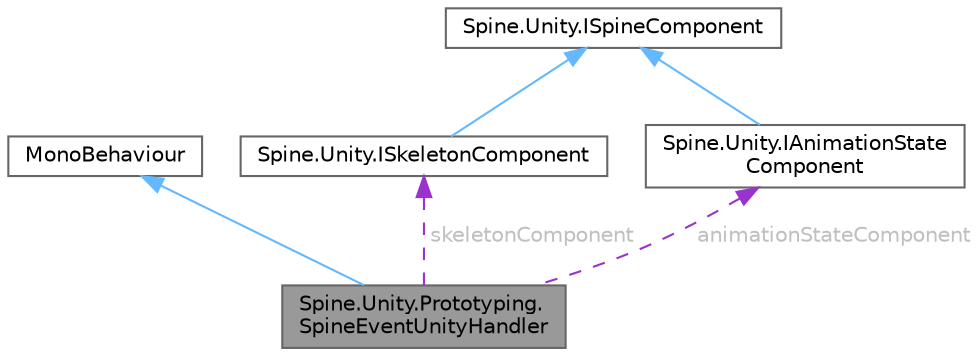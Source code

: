 digraph "Spine.Unity.Prototyping.SpineEventUnityHandler"
{
 // LATEX_PDF_SIZE
  bgcolor="transparent";
  edge [fontname=Helvetica,fontsize=10,labelfontname=Helvetica,labelfontsize=10];
  node [fontname=Helvetica,fontsize=10,shape=box,height=0.2,width=0.4];
  Node1 [id="Node000001",label="Spine.Unity.Prototyping.\lSpineEventUnityHandler",height=0.2,width=0.4,color="gray40", fillcolor="grey60", style="filled", fontcolor="black",tooltip=" "];
  Node2 -> Node1 [id="edge6_Node000001_Node000002",dir="back",color="steelblue1",style="solid",tooltip=" "];
  Node2 [id="Node000002",label="MonoBehaviour",height=0.2,width=0.4,color="gray40", fillcolor="white", style="filled",tooltip=" "];
  Node3 -> Node1 [id="edge7_Node000001_Node000003",dir="back",color="darkorchid3",style="dashed",tooltip=" ",label=" skeletonComponent",fontcolor="grey" ];
  Node3 [id="Node000003",label="Spine.Unity.ISkeletonComponent",height=0.2,width=0.4,color="gray40", fillcolor="white", style="filled",URL="$interface_spine_1_1_unity_1_1_i_skeleton_component.html",tooltip="A Spine-Unity Component that manages a Spine.Skeleton instance, instantiated from a SkeletonDataAsset..."];
  Node4 -> Node3 [id="edge8_Node000003_Node000004",dir="back",color="steelblue1",style="solid",tooltip=" "];
  Node4 [id="Node000004",label="Spine.Unity.ISpineComponent",height=0.2,width=0.4,color="gray40", fillcolor="white", style="filled",URL="$interface_spine_1_1_unity_1_1_i_spine_component.html",tooltip=" "];
  Node5 -> Node1 [id="edge9_Node000001_Node000005",dir="back",color="darkorchid3",style="dashed",tooltip=" ",label=" animationStateComponent",fontcolor="grey" ];
  Node5 [id="Node000005",label="Spine.Unity.IAnimationState\lComponent",height=0.2,width=0.4,color="gray40", fillcolor="white", style="filled",URL="$interface_spine_1_1_unity_1_1_i_animation_state_component.html",tooltip="A Spine-Unity Component that uses a Spine.AnimationState to animate its skeleton."];
  Node4 -> Node5 [id="edge10_Node000005_Node000004",dir="back",color="steelblue1",style="solid",tooltip=" "];
}
